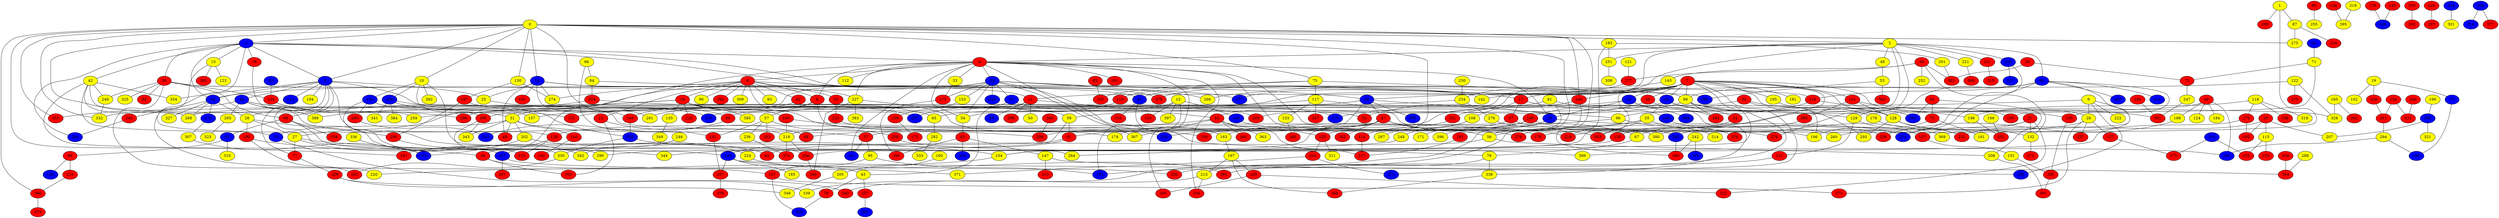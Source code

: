 graph {
0 [style = filled fillcolor = yellow];
1 [style = filled fillcolor = yellow];
2 [style = filled fillcolor = yellow];
3 [style = filled fillcolor = blue];
4 [style = filled fillcolor = red];
5 [style = filled fillcolor = blue];
6 [style = filled fillcolor = red];
7 [style = filled fillcolor = red];
8 [style = filled fillcolor = red];
9 [style = filled fillcolor = yellow];
10 [style = filled fillcolor = yellow];
11 [style = filled fillcolor = red];
12 [style = filled fillcolor = red];
13 [style = filled fillcolor = yellow];
14 [style = filled fillcolor = blue];
15 [style = filled fillcolor = yellow];
16 [style = filled fillcolor = blue];
17 [style = filled fillcolor = red];
18 [style = filled fillcolor = red];
19 [style = filled fillcolor = yellow];
20 [style = filled fillcolor = red];
21 [style = filled fillcolor = red];
22 [style = filled fillcolor = blue];
23 [style = filled fillcolor = blue];
24 [style = filled fillcolor = blue];
25 [style = filled fillcolor = yellow];
26 [style = filled fillcolor = yellow];
27 [style = filled fillcolor = yellow];
28 [style = filled fillcolor = yellow];
29 [style = filled fillcolor = blue];
30 [style = filled fillcolor = blue];
31 [style = filled fillcolor = yellow];
32 [style = filled fillcolor = red];
33 [style = filled fillcolor = yellow];
34 [style = filled fillcolor = red];
35 [style = filled fillcolor = red];
36 [style = filled fillcolor = red];
37 [style = filled fillcolor = red];
38 [style = filled fillcolor = red];
39 [style = filled fillcolor = red];
40 [style = filled fillcolor = blue];
41 [style = filled fillcolor = blue];
42 [style = filled fillcolor = yellow];
43 [style = filled fillcolor = yellow];
44 [style = filled fillcolor = red];
45 [style = filled fillcolor = blue];
46 [style = filled fillcolor = red];
47 [style = filled fillcolor = red];
48 [style = filled fillcolor = yellow];
49 [style = filled fillcolor = red];
50 [style = filled fillcolor = yellow];
51 [style = filled fillcolor = blue];
52 [style = filled fillcolor = red];
53 [style = filled fillcolor = yellow];
54 [style = filled fillcolor = yellow];
55 [style = filled fillcolor = yellow];
56 [style = filled fillcolor = yellow];
57 [style = filled fillcolor = yellow];
58 [style = filled fillcolor = red];
59 [style = filled fillcolor = yellow];
60 [style = filled fillcolor = blue];
61 [style = filled fillcolor = red];
62 [style = filled fillcolor = red];
63 [style = filled fillcolor = red];
64 [style = filled fillcolor = red];
65 [style = filled fillcolor = yellow];
66 [style = filled fillcolor = yellow];
67 [style = filled fillcolor = yellow];
68 [style = filled fillcolor = red];
69 [style = filled fillcolor = red];
70 [style = filled fillcolor = blue];
71 [style = filled fillcolor = yellow];
72 [style = filled fillcolor = red];
73 [style = filled fillcolor = red];
74 [style = filled fillcolor = blue];
75 [style = filled fillcolor = yellow];
76 [style = filled fillcolor = yellow];
77 [style = filled fillcolor = red];
78 [style = filled fillcolor = red];
79 [style = filled fillcolor = red];
80 [style = filled fillcolor = red];
81 [style = filled fillcolor = yellow];
82 [style = filled fillcolor = red];
83 [style = filled fillcolor = yellow];
84 [style = filled fillcolor = yellow];
85 [style = filled fillcolor = red];
86 [style = filled fillcolor = blue];
87 [style = filled fillcolor = yellow];
88 [style = filled fillcolor = blue];
89 [style = filled fillcolor = red];
90 [style = filled fillcolor = yellow];
91 [style = filled fillcolor = blue];
92 [style = filled fillcolor = red];
93 [style = filled fillcolor = blue];
94 [style = filled fillcolor = red];
95 [style = filled fillcolor = yellow];
96 [style = filled fillcolor = yellow];
97 [style = filled fillcolor = red];
98 [style = filled fillcolor = red];
99 [style = filled fillcolor = yellow];
100 [style = filled fillcolor = red];
101 [style = filled fillcolor = red];
102 [style = filled fillcolor = yellow];
103 [style = filled fillcolor = red];
104 [style = filled fillcolor = yellow];
105 [style = filled fillcolor = red];
106 [style = filled fillcolor = yellow];
107 [style = filled fillcolor = red];
108 [style = filled fillcolor = yellow];
109 [style = filled fillcolor = blue];
110 [style = filled fillcolor = red];
111 [style = filled fillcolor = red];
112 [style = filled fillcolor = yellow];
113 [style = filled fillcolor = blue];
114 [style = filled fillcolor = red];
115 [style = filled fillcolor = yellow];
116 [style = filled fillcolor = red];
117 [style = filled fillcolor = yellow];
118 [style = filled fillcolor = yellow];
119 [style = filled fillcolor = red];
120 [style = filled fillcolor = red];
121 [style = filled fillcolor = yellow];
122 [style = filled fillcolor = yellow];
123 [style = filled fillcolor = yellow];
124 [style = filled fillcolor = yellow];
125 [style = filled fillcolor = red];
126 [style = filled fillcolor = red];
127 [style = filled fillcolor = red];
128 [style = filled fillcolor = yellow];
129 [style = filled fillcolor = yellow];
130 [style = filled fillcolor = yellow];
131 [style = filled fillcolor = red];
132 [style = filled fillcolor = yellow];
133 [style = filled fillcolor = yellow];
134 [style = filled fillcolor = red];
135 [style = filled fillcolor = yellow];
136 [style = filled fillcolor = blue];
137 [style = filled fillcolor = red];
138 [style = filled fillcolor = red];
139 [style = filled fillcolor = red];
140 [style = filled fillcolor = red];
141 [style = filled fillcolor = red];
142 [style = filled fillcolor = yellow];
143 [style = filled fillcolor = yellow];
144 [style = filled fillcolor = blue];
145 [style = filled fillcolor = red];
146 [style = filled fillcolor = red];
147 [style = filled fillcolor = yellow];
148 [style = filled fillcolor = blue];
149 [style = filled fillcolor = blue];
150 [style = filled fillcolor = red];
151 [style = filled fillcolor = yellow];
152 [style = filled fillcolor = red];
153 [style = filled fillcolor = yellow];
154 [style = filled fillcolor = red];
155 [style = filled fillcolor = red];
156 [style = filled fillcolor = red];
157 [style = filled fillcolor = yellow];
158 [style = filled fillcolor = red];
159 [style = filled fillcolor = red];
160 [style = filled fillcolor = yellow];
161 [style = filled fillcolor = yellow];
162 [style = filled fillcolor = red];
163 [style = filled fillcolor = yellow];
164 [style = filled fillcolor = red];
165 [style = filled fillcolor = yellow];
166 [style = filled fillcolor = yellow];
167 [style = filled fillcolor = blue];
168 [style = filled fillcolor = red];
169 [style = filled fillcolor = blue];
170 [style = filled fillcolor = blue];
171 [style = filled fillcolor = yellow];
172 [style = filled fillcolor = red];
173 [style = filled fillcolor = red];
174 [style = filled fillcolor = yellow];
175 [style = filled fillcolor = red];
176 [style = filled fillcolor = red];
177 [style = filled fillcolor = red];
178 [style = filled fillcolor = yellow];
179 [style = filled fillcolor = blue];
180 [style = filled fillcolor = red];
181 [style = filled fillcolor = yellow];
182 [style = filled fillcolor = red];
183 [style = filled fillcolor = yellow];
184 [style = filled fillcolor = yellow];
185 [style = filled fillcolor = yellow];
186 [style = filled fillcolor = red];
187 [style = filled fillcolor = red];
188 [style = filled fillcolor = yellow];
189 [style = filled fillcolor = red];
190 [style = filled fillcolor = red];
191 [style = filled fillcolor = red];
192 [style = filled fillcolor = blue];
193 [style = filled fillcolor = red];
194 [style = filled fillcolor = yellow];
195 [style = filled fillcolor = yellow];
196 [style = filled fillcolor = yellow];
197 [style = filled fillcolor = yellow];
198 [style = filled fillcolor = red];
199 [style = filled fillcolor = yellow];
200 [style = filled fillcolor = red];
201 [style = filled fillcolor = yellow];
202 [style = filled fillcolor = yellow];
203 [style = filled fillcolor = red];
204 [style = filled fillcolor = red];
205 [style = filled fillcolor = yellow];
206 [style = filled fillcolor = blue];
207 [style = filled fillcolor = yellow];
208 [style = filled fillcolor = yellow];
209 [style = filled fillcolor = red];
210 [style = filled fillcolor = red];
211 [style = filled fillcolor = blue];
212 [style = filled fillcolor = red];
213 [style = filled fillcolor = yellow];
214 [style = filled fillcolor = yellow];
215 [style = filled fillcolor = red];
216 [style = filled fillcolor = blue];
217 [style = filled fillcolor = red];
218 [style = filled fillcolor = yellow];
219 [style = filled fillcolor = red];
220 [style = filled fillcolor = yellow];
221 [style = filled fillcolor = yellow];
222 [style = filled fillcolor = yellow];
223 [style = filled fillcolor = red];
224 [style = filled fillcolor = yellow];
225 [style = filled fillcolor = blue];
226 [style = filled fillcolor = red];
227 [style = filled fillcolor = yellow];
228 [style = filled fillcolor = red];
229 [style = filled fillcolor = red];
230 [style = filled fillcolor = yellow];
231 [style = filled fillcolor = red];
232 [style = filled fillcolor = red];
233 [style = filled fillcolor = red];
234 [style = filled fillcolor = yellow];
235 [style = filled fillcolor = red];
236 [style = filled fillcolor = yellow];
237 [style = filled fillcolor = blue];
238 [style = filled fillcolor = blue];
239 [style = filled fillcolor = red];
240 [style = filled fillcolor = red];
241 [style = filled fillcolor = red];
242 [style = filled fillcolor = yellow];
243 [style = filled fillcolor = red];
244 [style = filled fillcolor = blue];
245 [style = filled fillcolor = blue];
246 [style = filled fillcolor = yellow];
247 [style = filled fillcolor = yellow];
248 [style = filled fillcolor = yellow];
249 [style = filled fillcolor = yellow];
250 [style = filled fillcolor = blue];
251 [style = filled fillcolor = yellow];
252 [style = filled fillcolor = yellow];
253 [style = filled fillcolor = red];
254 [style = filled fillcolor = red];
255 [style = filled fillcolor = yellow];
256 [style = filled fillcolor = red];
257 [style = filled fillcolor = red];
258 [style = filled fillcolor = red];
259 [style = filled fillcolor = yellow];
260 [style = filled fillcolor = yellow];
261 [style = filled fillcolor = red];
262 [style = filled fillcolor = blue];
263 [style = filled fillcolor = red];
264 [style = filled fillcolor = yellow];
265 [style = filled fillcolor = yellow];
266 [style = filled fillcolor = yellow];
267 [style = filled fillcolor = red];
268 [style = filled fillcolor = yellow];
269 [style = filled fillcolor = red];
270 [style = filled fillcolor = red];
271 [style = filled fillcolor = red];
272 [style = filled fillcolor = blue];
273 [style = filled fillcolor = red];
274 [style = filled fillcolor = yellow];
275 [style = filled fillcolor = yellow];
276 [style = filled fillcolor = yellow];
277 [style = filled fillcolor = blue];
278 [style = filled fillcolor = red];
279 [style = filled fillcolor = red];
280 [style = filled fillcolor = red];
281 [style = filled fillcolor = red];
282 [style = filled fillcolor = yellow];
283 [style = filled fillcolor = red];
284 [style = filled fillcolor = blue];
285 [style = filled fillcolor = red];
286 [style = filled fillcolor = blue];
287 [style = filled fillcolor = yellow];
288 [style = filled fillcolor = yellow];
289 [style = filled fillcolor = red];
290 [style = filled fillcolor = yellow];
291 [style = filled fillcolor = yellow];
292 [style = filled fillcolor = red];
293 [style = filled fillcolor = yellow];
294 [style = filled fillcolor = yellow];
295 [style = filled fillcolor = blue];
296 [style = filled fillcolor = blue];
297 [style = filled fillcolor = red];
298 [style = filled fillcolor = red];
299 [style = filled fillcolor = red];
300 [style = filled fillcolor = blue];
301 [style = filled fillcolor = yellow];
302 [style = filled fillcolor = red];
303 [style = filled fillcolor = red];
304 [style = filled fillcolor = blue];
305 [style = filled fillcolor = blue];
306 [style = filled fillcolor = red];
307 [style = filled fillcolor = yellow];
308 [style = filled fillcolor = yellow];
309 [style = filled fillcolor = yellow];
310 [style = filled fillcolor = yellow];
311 [style = filled fillcolor = yellow];
312 [style = filled fillcolor = blue];
313 [style = filled fillcolor = red];
314 [style = filled fillcolor = blue];
315 [style = filled fillcolor = red];
316 [style = filled fillcolor = red];
317 [style = filled fillcolor = blue];
318 [style = filled fillcolor = yellow];
319 [style = filled fillcolor = yellow];
320 [style = filled fillcolor = red];
321 [style = filled fillcolor = yellow];
322 [style = filled fillcolor = red];
323 [style = filled fillcolor = yellow];
324 [style = filled fillcolor = blue];
325 [style = filled fillcolor = yellow];
326 [style = filled fillcolor = red];
327 [style = filled fillcolor = yellow];
328 [style = filled fillcolor = yellow];
329 [style = filled fillcolor = red];
330 [style = filled fillcolor = yellow];
331 [style = filled fillcolor = red];
332 [style = filled fillcolor = yellow];
333 [style = filled fillcolor = yellow];
334 [style = filled fillcolor = red];
335 [style = filled fillcolor = blue];
336 [style = filled fillcolor = yellow];
337 [style = filled fillcolor = red];
338 [style = filled fillcolor = yellow];
339 [style = filled fillcolor = yellow];
340 [style = filled fillcolor = red];
341 [style = filled fillcolor = yellow];
342 [style = filled fillcolor = yellow];
343 [style = filled fillcolor = yellow];
344 [style = filled fillcolor = yellow];
345 [style = filled fillcolor = red];
346 [style = filled fillcolor = red];
347 [style = filled fillcolor = red];
348 [style = filled fillcolor = yellow];
349 [style = filled fillcolor = yellow];
350 [style = filled fillcolor = blue];
351 [style = filled fillcolor = red];
352 [style = filled fillcolor = red];
353 [style = filled fillcolor = blue];
354 [style = filled fillcolor = yellow];
355 [style = filled fillcolor = red];
356 [style = filled fillcolor = red];
357 [style = filled fillcolor = red];
358 [style = filled fillcolor = blue];
359 [style = filled fillcolor = red];
360 [style = filled fillcolor = red];
361 [style = filled fillcolor = red];
362 [style = filled fillcolor = red];
363 [style = filled fillcolor = yellow];
364 [style = filled fillcolor = red];
365 [style = filled fillcolor = red];
366 [style = filled fillcolor = red];
367 [style = filled fillcolor = yellow];
368 [style = filled fillcolor = red];
369 [style = filled fillcolor = yellow];
370 [style = filled fillcolor = blue];
371 [style = filled fillcolor = yellow];
372 [style = filled fillcolor = red];
373 [style = filled fillcolor = red];
374 [style = filled fillcolor = blue];
375 [style = filled fillcolor = red];
376 [style = filled fillcolor = red];
377 [style = filled fillcolor = red];
378 [style = filled fillcolor = red];
379 [style = filled fillcolor = blue];
380 [style = filled fillcolor = yellow];
381 [style = filled fillcolor = red];
382 [style = filled fillcolor = red];
383 [style = filled fillcolor = yellow];
384 [style = filled fillcolor = yellow];
385 [style = filled fillcolor = yellow];
386 [style = filled fillcolor = blue];
387 [style = filled fillcolor = blue];
388 [style = filled fillcolor = yellow];
389 [style = filled fillcolor = red];
390 [style = filled fillcolor = red];
391 [style = filled fillcolor = red];
392 [style = filled fillcolor = yellow];
393 [style = filled fillcolor = red];
394 [style = filled fillcolor = red];
395 [style = filled fillcolor = yellow];
396 [style = filled fillcolor = yellow];
397 [style = filled fillcolor = yellow];
398 [style = filled fillcolor = red];
399 [style = filled fillcolor = yellow];
400 [style = filled fillcolor = blue];
0 -- 10;
0 -- 5;
0 -- 3;
0 -- 2;
0 -- 16;
0 -- 56;
0 -- 75;
0 -- 125;
0 -- 130;
0 -- 146;
0 -- 190;
0 -- 241;
0 -- 275;
0 -- 291;
0 -- 332;
0 -- 355;
0 -- 366;
0 -- 390;
1 -- 87;
1 -- 219;
1 -- 269;
2 -- 4;
2 -- 44;
2 -- 48;
2 -- 86;
2 -- 218;
2 -- 221;
2 -- 231;
2 -- 245;
2 -- 251;
2 -- 278;
2 -- 279;
3 -- 4;
3 -- 5;
3 -- 11;
3 -- 15;
3 -- 24;
3 -- 38;
3 -- 42;
3 -- 79;
3 -- 107;
3 -- 284;
3 -- 378;
4 -- 6;
4 -- 8;
4 -- 14;
4 -- 29;
4 -- 33;
4 -- 39;
4 -- 45;
4 -- 54;
4 -- 101;
4 -- 112;
4 -- 176;
4 -- 227;
4 -- 262;
4 -- 334;
4 -- 345;
4 -- 367;
5 -- 24;
5 -- 25;
5 -- 26;
5 -- 40;
5 -- 62;
5 -- 77;
5 -- 89;
5 -- 113;
5 -- 148;
5 -- 194;
5 -- 354;
6 -- 8;
6 -- 12;
6 -- 18;
6 -- 27;
6 -- 35;
6 -- 83;
6 -- 90;
6 -- 92;
6 -- 174;
6 -- 274;
6 -- 277;
6 -- 292;
6 -- 309;
7 -- 11;
7 -- 17;
7 -- 22;
7 -- 23;
7 -- 28;
7 -- 30;
7 -- 36;
7 -- 41;
7 -- 67;
7 -- 99;
7 -- 104;
7 -- 111;
7 -- 128;
7 -- 131;
7 -- 146;
7 -- 181;
7 -- 195;
7 -- 272;
7 -- 277;
7 -- 293;
7 -- 320;
7 -- 378;
8 -- 31;
8 -- 57;
8 -- 156;
9 -- 28;
9 -- 59;
9 -- 222;
9 -- 286;
9 -- 369;
10 -- 31;
10 -- 109;
10 -- 238;
10 -- 264;
10 -- 392;
11 -- 43;
11 -- 44;
11 -- 50;
11 -- 88;
11 -- 298;
12 -- 94;
12 -- 162;
13 -- 65;
13 -- 149;
13 -- 192;
13 -- 316;
13 -- 397;
14 -- 17;
14 -- 24;
14 -- 30;
14 -- 51;
14 -- 54;
14 -- 106;
14 -- 153;
14 -- 163;
14 -- 173;
14 -- 186;
14 -- 225;
14 -- 266;
15 -- 70;
15 -- 123;
15 -- 382;
16 -- 25;
16 -- 41;
16 -- 68;
16 -- 140;
16 -- 191;
16 -- 227;
16 -- 274;
17 -- 97;
17 -- 108;
17 -- 129;
18 -- 52;
18 -- 65;
18 -- 69;
18 -- 100;
18 -- 135;
18 -- 223;
18 -- 259;
18 -- 385;
19 -- 74;
19 -- 102;
19 -- 228;
20 -- 115;
20 -- 193;
20 -- 207;
20 -- 232;
21 -- 132;
21 -- 137;
21 -- 176;
21 -- 322;
22 -- 29;
22 -- 268;
22 -- 338;
22 -- 386;
23 -- 34;
23 -- 54;
23 -- 55;
23 -- 150;
24 -- 26;
24 -- 170;
24 -- 243;
24 -- 268;
24 -- 327;
25 -- 398;
26 -- 27;
26 -- 180;
26 -- 299;
27 -- 39;
27 -- 77;
27 -- 104;
28 -- 127;
28 -- 262;
28 -- 273;
28 -- 337;
29 -- 171;
29 -- 374;
29 -- 396;
30 -- 37;
30 -- 47;
30 -- 96;
30 -- 157;
30 -- 305;
30 -- 332;
31 -- 37;
31 -- 68;
31 -- 70;
31 -- 116;
31 -- 202;
31 -- 343;
32 -- 89;
32 -- 106;
32 -- 178;
33 -- 173;
34 -- 120;
35 -- 229;
36 -- 52;
36 -- 164;
37 -- 45;
37 -- 95;
38 -- 69;
38 -- 82;
38 -- 99;
38 -- 134;
38 -- 142;
38 -- 220;
38 -- 249;
38 -- 325;
39 -- 43;
39 -- 162;
40 -- 59;
40 -- 131;
40 -- 218;
40 -- 265;
40 -- 355;
40 -- 388;
41 -- 76;
41 -- 155;
42 -- 126;
42 -- 157;
42 -- 249;
42 -- 268;
42 -- 290;
42 -- 354;
43 -- 78;
43 -- 357;
44 -- 94;
44 -- 125;
44 -- 217;
44 -- 340;
44 -- 363;
44 -- 367;
46 -- 132;
46 -- 143;
46 -- 177;
46 -- 252;
46 -- 361;
47 -- 56;
47 -- 61;
47 -- 67;
47 -- 104;
47 -- 126;
47 -- 283;
48 -- 53;
49 -- 96;
49 -- 124;
49 -- 184;
49 -- 188;
49 -- 296;
51 -- 179;
51 -- 291;
53 -- 350;
53 -- 362;
54 -- 63;
55 -- 56;
55 -- 163;
55 -- 303;
55 -- 376;
56 -- 62;
56 -- 208;
57 -- 103;
57 -- 141;
57 -- 236;
57 -- 258;
58 -- 72;
58 -- 361;
59 -- 61;
59 -- 344;
60 -- 71;
61 -- 148;
61 -- 241;
63 -- 147;
63 -- 335;
63 -- 394;
64 -- 73;
64 -- 208;
64 -- 300;
65 -- 282;
66 -- 84;
66 -- 141;
67 -- 76;
69 -- 91;
69 -- 158;
69 -- 167;
69 -- 256;
70 -- 280;
71 -- 72;
71 -- 150;
72 -- 247;
73 -- 106;
73 -- 161;
74 -- 295;
75 -- 110;
75 -- 117;
75 -- 233;
75 -- 350;
76 -- 213;
76 -- 338;
77 -- 329;
78 -- 358;
79 -- 259;
80 -- 255;
81 -- 144;
81 -- 179;
81 -- 339;
84 -- 119;
84 -- 204;
85 -- 233;
86 -- 99;
86 -- 105;
86 -- 119;
86 -- 129;
86 -- 211;
86 -- 303;
86 -- 374;
86 -- 400;
87 -- 254;
87 -- 275;
89 -- 312;
91 -- 98;
91 -- 310;
92 -- 140;
93 -- 134;
95 -- 107;
95 -- 192;
96 -- 156;
96 -- 214;
97 -- 174;
97 -- 326;
98 -- 136;
98 -- 210;
99 -- 105;
99 -- 128;
99 -- 164;
99 -- 256;
99 -- 289;
100 -- 218;
100 -- 219;
104 -- 220;
105 -- 306;
107 -- 273;
107 -- 358;
108 -- 114;
108 -- 287;
109 -- 215;
109 -- 240;
109 -- 353;
110 -- 237;
111 -- 128;
111 -- 285;
111 -- 381;
114 -- 217;
115 -- 235;
115 -- 253;
116 -- 152;
117 -- 133;
117 -- 190;
117 -- 347;
117 -- 380;
118 -- 175;
118 -- 196;
118 -- 198;
118 -- 318;
119 -- 168;
119 -- 196;
120 -- 290;
121 -- 177;
122 -- 142;
122 -- 270;
122 -- 328;
125 -- 203;
125 -- 311;
126 -- 167;
126 -- 215;
127 -- 375;
128 -- 132;
128 -- 232;
128 -- 293;
129 -- 137;
129 -- 212;
130 -- 187;
130 -- 274;
132 -- 271;
133 -- 365;
134 -- 186;
135 -- 349;
137 -- 151;
138 -- 395;
139 -- 169;
140 -- 250;
141 -- 257;
143 -- 266;
144 -- 369;
145 -- 169;
146 -- 192;
146 -- 352;
147 -- 286;
147 -- 313;
148 -- 185;
148 -- 257;
148 -- 320;
148 -- 364;
149 -- 278;
151 -- 306;
153 -- 159;
154 -- 261;
154 -- 331;
159 -- 172;
160 -- 205;
163 -- 197;
165 -- 302;
165 -- 328;
166 -- 351;
167 -- 267;
167 -- 371;
168 -- 248;
168 -- 260;
168 -- 324;
170 -- 307;
173 -- 394;
175 -- 193;
175 -- 399;
177 -- 234;
178 -- 232;
180 -- 344;
180 -- 393;
182 -- 217;
183 -- 201;
183 -- 219;
183 -- 251;
187 -- 237;
187 -- 299;
188 -- 326;
189 -- 381;
190 -- 330;
190 -- 343;
195 -- 300;
196 -- 351;
197 -- 213;
197 -- 239;
197 -- 368;
199 -- 206;
200 -- 331;
201 -- 361;
202 -- 224;
202 -- 370;
203 -- 272;
203 -- 371;
204 -- 289;
204 -- 388;
205 -- 348;
206 -- 207;
206 -- 321;
208 -- 391;
209 -- 263;
210 -- 366;
212 -- 281;
213 -- 280;
213 -- 334;
216 -- 235;
216 -- 375;
218 -- 256;
218 -- 372;
221 -- 389;
224 -- 281;
226 -- 297;
227 -- 324;
227 -- 346;
227 -- 383;
228 -- 261;
229 -- 303;
230 -- 234;
231 -- 315;
234 -- 276;
234 -- 353;
236 -- 372;
238 -- 250;
238 -- 328;
238 -- 341;
238 -- 384;
239 -- 322;
239 -- 345;
240 -- 312;
242 -- 379;
242 -- 390;
243 -- 284;
244 -- 301;
245 -- 260;
245 -- 317;
246 -- 342;
247 -- 381;
248 -- 264;
249 -- 332;
250 -- 296;
250 -- 330;
251 -- 308;
256 -- 346;
257 -- 356;
258 -- 399;
261 -- 294;
262 -- 390;
265 -- 323;
276 -- 279;
282 -- 333;
285 -- 380;
288 -- 364;
294 -- 295;
294 -- 296;
299 -- 342;
304 -- 314;
304 -- 377;
306 -- 391;
307 -- 370;
319 -- 395;
329 -- 339;
329 -- 348;
330 -- 393;
336 -- 370;
338 -- 368;
352 -- 398;
357 -- 387;
359 -- 364;
360 -- 398;
366 -- 373;
}
